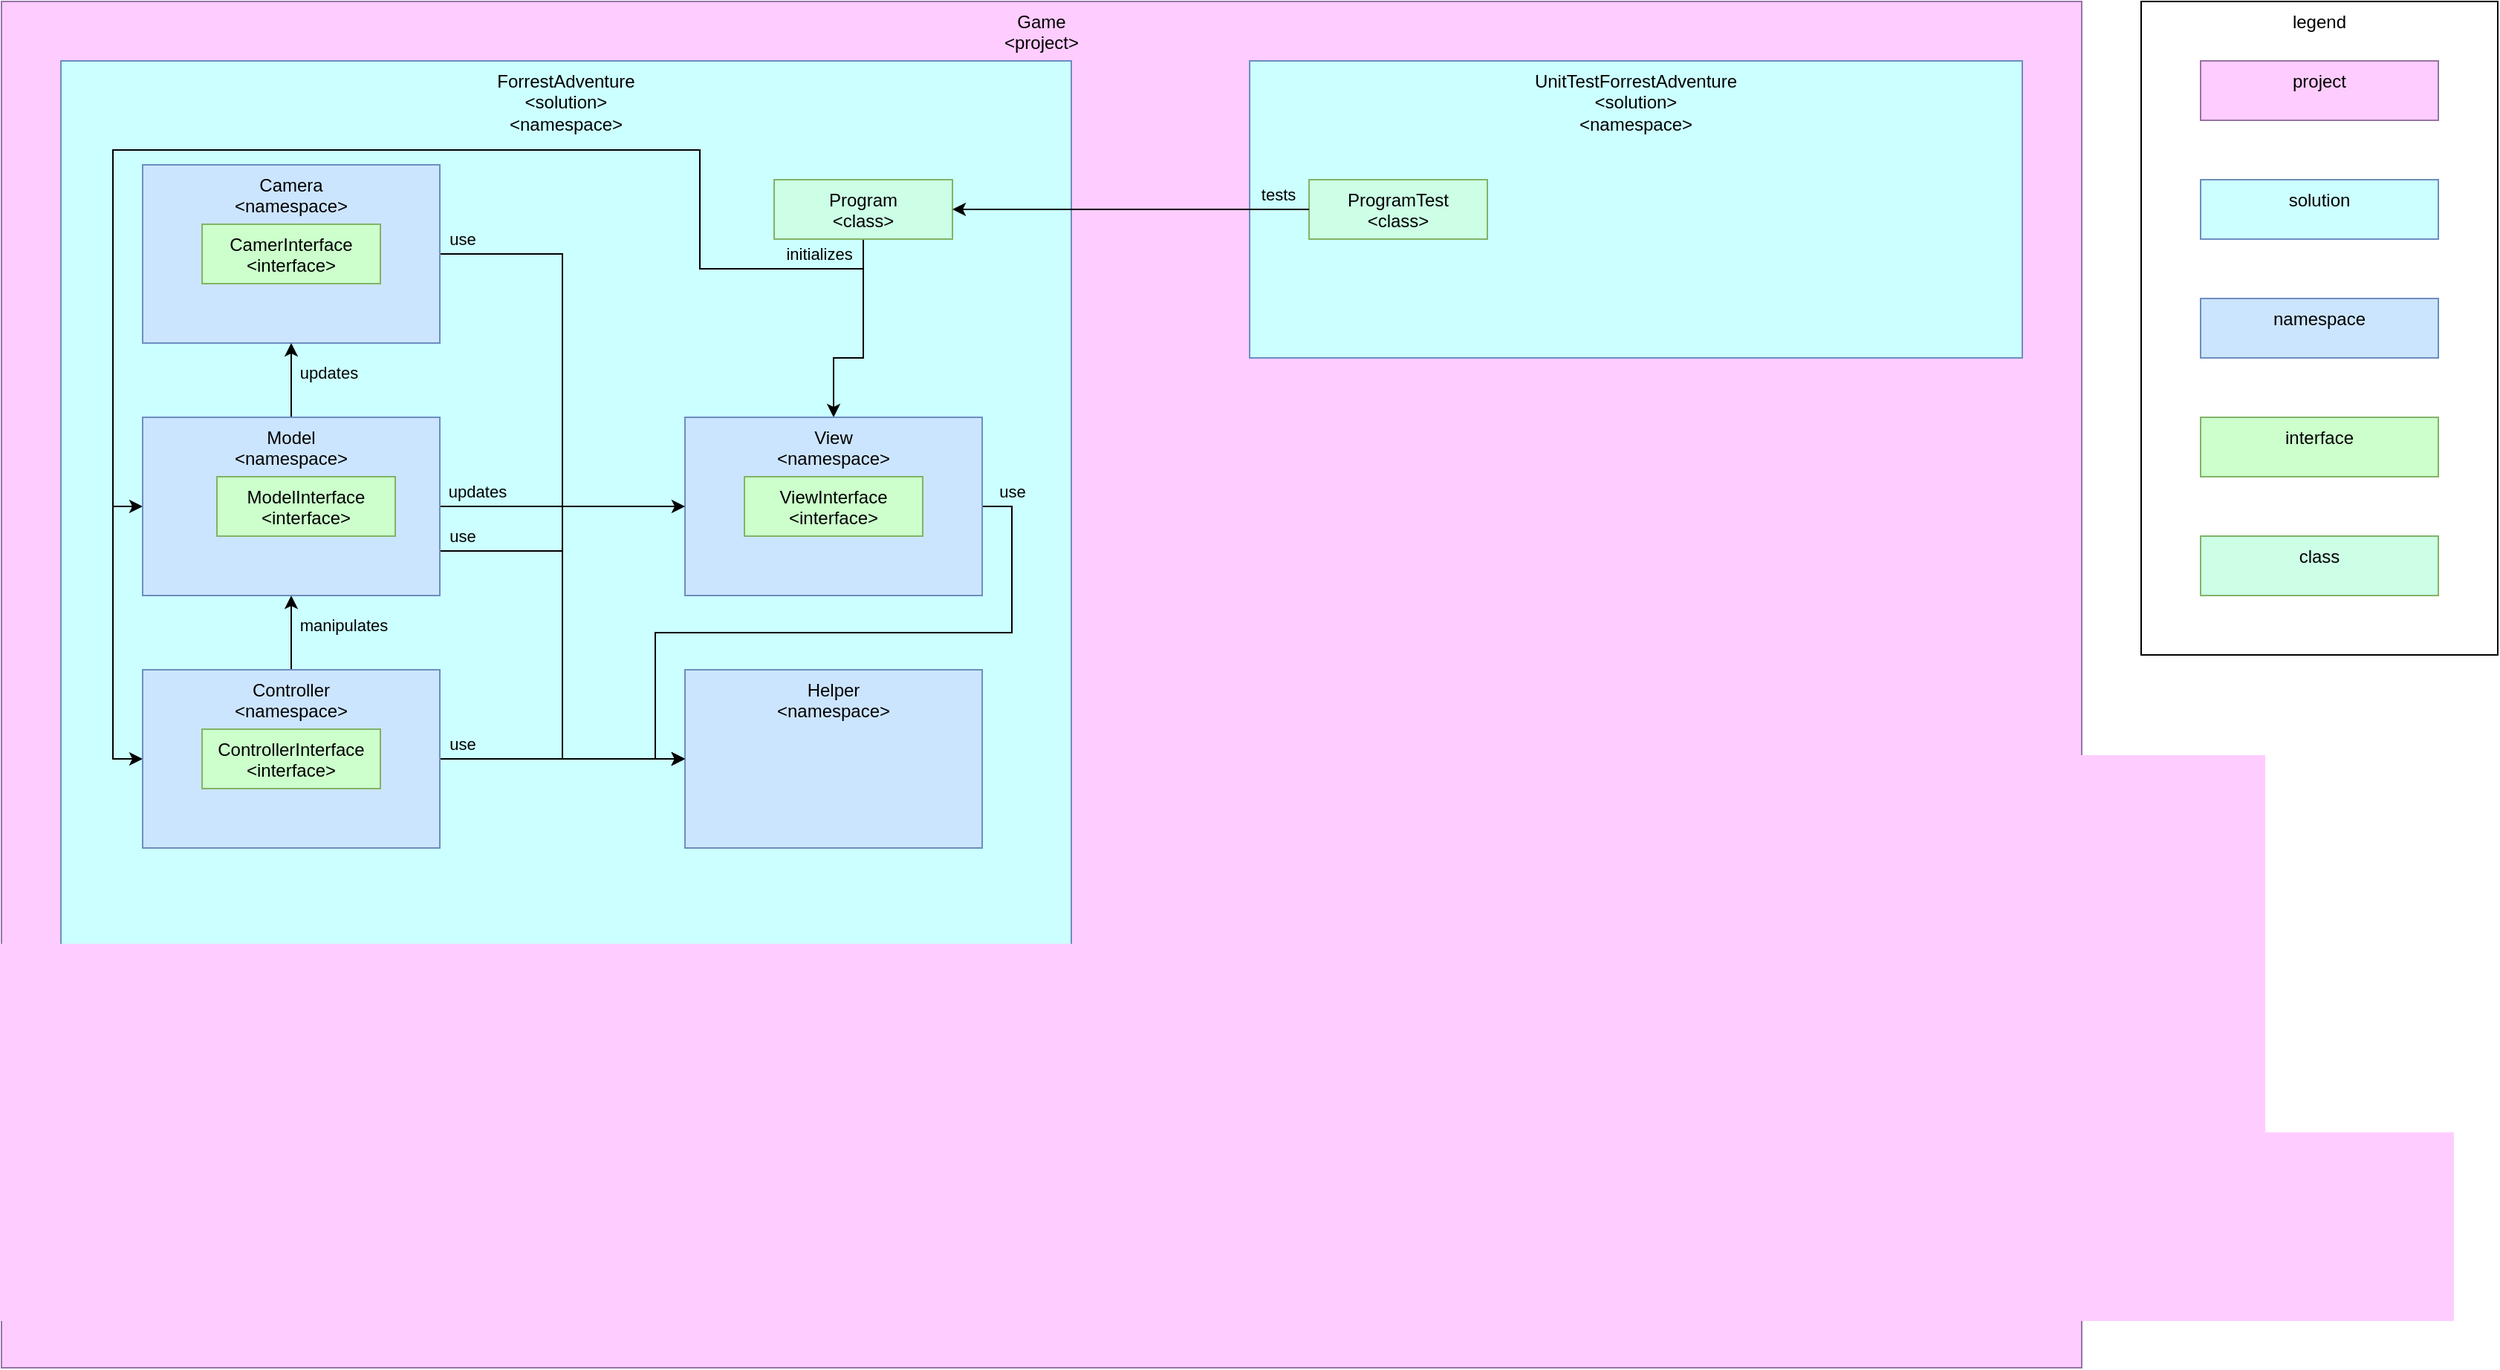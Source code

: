 <mxfile version="13.8.3"><diagram id="ry0e9ykggHrCQ58ED0GF" name="Page-1"><mxGraphModel dx="1360" dy="803" grid="1" gridSize="10" guides="1" tooltips="1" connect="1" arrows="1" fold="1" page="1" pageScale="1" pageWidth="850" pageHeight="1100" math="0" shadow="0"><root><mxCell id="0"/><mxCell id="1" parent="0"/><mxCell id="nSqwgDpaZTtZ4acjSFtO-1" value="Game&lt;br&gt;&lt;div&gt;&amp;lt;project&amp;gt;&lt;/div&gt;" style="rounded=0;whiteSpace=wrap;html=1;align=center;verticalAlign=top;strokeColor=#9673a6;fillColor=#FFCCFF;" vertex="1" parent="1"><mxGeometry x="400" y="480" width="1400" height="920" as="geometry"/></mxCell><mxCell id="nSqwgDpaZTtZ4acjSFtO-2" value="ForrestAdventure&lt;br&gt;&lt;div&gt;&amp;lt;solution&amp;gt;&lt;/div&gt;&lt;div&gt;&amp;lt;namespace&amp;gt;&lt;br&gt;&lt;/div&gt;" style="rounded=0;whiteSpace=wrap;html=1;align=center;verticalAlign=top;strokeColor=#6c8ebf;fillColor=#CCFFFF;" vertex="1" parent="1"><mxGeometry x="440" y="520" width="680" height="840" as="geometry"/></mxCell><mxCell id="nSqwgDpaZTtZ4acjSFtO-3" value="UnitTestForrestAdventure&lt;br&gt;&lt;div&gt;&amp;lt;solution&amp;gt;&lt;/div&gt;&lt;div&gt;&amp;lt;namespace&amp;gt;&lt;br&gt;&lt;/div&gt;" style="rounded=0;whiteSpace=wrap;html=1;align=center;verticalAlign=top;strokeColor=#6c8ebf;fillColor=#CCFFFF;" vertex="1" parent="1"><mxGeometry x="1240" y="520" width="520" height="200" as="geometry"/></mxCell><mxCell id="nSqwgDpaZTtZ4acjSFtO-4" value="use" style="edgeStyle=orthogonalEdgeStyle;rounded=0;orthogonalLoop=1;jettySize=auto;html=1;exitX=1;exitY=0.5;exitDx=0;exitDy=0;entryX=0;entryY=0.5;entryDx=0;entryDy=0;labelBackgroundColor=none;" edge="1" parent="1" source="nSqwgDpaZTtZ4acjSFtO-5" target="nSqwgDpaZTtZ4acjSFtO-13"><mxGeometry x="-0.941" y="10" relative="1" as="geometry"><mxPoint as="offset"/></mxGeometry></mxCell><mxCell id="nSqwgDpaZTtZ4acjSFtO-5" value="Camera&lt;br&gt;&amp;lt;namespace&amp;gt;" style="rounded=0;whiteSpace=wrap;html=1;align=center;verticalAlign=top;strokeColor=#6c8ebf;fillColor=#CCE5FF;" vertex="1" parent="1"><mxGeometry x="495" y="590" width="200" height="120" as="geometry"/></mxCell><mxCell id="nSqwgDpaZTtZ4acjSFtO-6" style="edgeStyle=orthogonalEdgeStyle;rounded=0;orthogonalLoop=1;jettySize=auto;html=1;exitX=0.5;exitY=1;exitDx=0;exitDy=0;labelBackgroundColor=none;" edge="1" parent="1" source="nSqwgDpaZTtZ4acjSFtO-9" target="nSqwgDpaZTtZ4acjSFtO-15"><mxGeometry relative="1" as="geometry"><Array as="points"><mxPoint x="980" y="720"/><mxPoint x="960" y="720"/></Array></mxGeometry></mxCell><mxCell id="nSqwgDpaZTtZ4acjSFtO-7" style="edgeStyle=orthogonalEdgeStyle;rounded=0;orthogonalLoop=1;jettySize=auto;html=1;exitX=0.5;exitY=1;exitDx=0;exitDy=0;entryX=0;entryY=0.5;entryDx=0;entryDy=0;labelBackgroundColor=none;" edge="1" parent="1" source="nSqwgDpaZTtZ4acjSFtO-9" target="nSqwgDpaZTtZ4acjSFtO-19"><mxGeometry relative="1" as="geometry"><Array as="points"><mxPoint x="980" y="660"/><mxPoint x="870" y="660"/><mxPoint x="870" y="580"/><mxPoint x="475" y="580"/><mxPoint x="475" y="820"/></Array></mxGeometry></mxCell><mxCell id="nSqwgDpaZTtZ4acjSFtO-8" value="initializes" style="edgeStyle=orthogonalEdgeStyle;rounded=0;orthogonalLoop=1;jettySize=auto;html=1;exitX=0.5;exitY=1;exitDx=0;exitDy=0;entryX=0;entryY=0.5;entryDx=0;entryDy=0;labelBackgroundColor=none;" edge="1" parent="1" source="nSqwgDpaZTtZ4acjSFtO-9" target="nSqwgDpaZTtZ4acjSFtO-12"><mxGeometry x="-0.903" y="-10" relative="1" as="geometry"><Array as="points"><mxPoint x="980" y="660"/><mxPoint x="870" y="660"/><mxPoint x="870" y="580"/><mxPoint x="475" y="580"/><mxPoint x="475" y="990"/></Array><mxPoint as="offset"/></mxGeometry></mxCell><mxCell id="nSqwgDpaZTtZ4acjSFtO-9" value="&lt;div&gt;Program&lt;/div&gt;&lt;div&gt;&amp;lt;class&amp;gt;&lt;br&gt;&lt;/div&gt;" style="rounded=0;whiteSpace=wrap;html=1;align=center;strokeColor=#82b366;verticalAlign=top;fillColor=#CCFFE6;" vertex="1" parent="1"><mxGeometry x="920" y="600" width="120" height="40" as="geometry"/></mxCell><mxCell id="nSqwgDpaZTtZ4acjSFtO-10" value="manipulates" style="edgeStyle=orthogonalEdgeStyle;rounded=0;orthogonalLoop=1;jettySize=auto;html=1;exitX=0.5;exitY=0;exitDx=0;exitDy=0;entryX=0.5;entryY=1;entryDx=0;entryDy=0;labelBackgroundColor=none;" edge="1" parent="1" source="nSqwgDpaZTtZ4acjSFtO-12" target="nSqwgDpaZTtZ4acjSFtO-19"><mxGeometry x="0.2" y="-35" relative="1" as="geometry"><mxPoint as="offset"/></mxGeometry></mxCell><mxCell id="nSqwgDpaZTtZ4acjSFtO-11" value="use" style="edgeStyle=orthogonalEdgeStyle;rounded=0;orthogonalLoop=1;jettySize=auto;html=1;exitX=1;exitY=0.5;exitDx=0;exitDy=0;entryX=0;entryY=0.5;entryDx=0;entryDy=0;labelBackgroundColor=none;" edge="1" parent="1" source="nSqwgDpaZTtZ4acjSFtO-12" target="nSqwgDpaZTtZ4acjSFtO-13"><mxGeometry x="-0.818" y="10" relative="1" as="geometry"><mxPoint as="offset"/></mxGeometry></mxCell><mxCell id="nSqwgDpaZTtZ4acjSFtO-12" value="Controller&lt;br&gt;&amp;lt;namespace&amp;gt;" style="rounded=0;whiteSpace=wrap;html=1;align=center;verticalAlign=top;strokeColor=#6c8ebf;fillColor=#CCE5FF;" vertex="1" parent="1"><mxGeometry x="495" y="930" width="200" height="120" as="geometry"/></mxCell><mxCell id="nSqwgDpaZTtZ4acjSFtO-13" value="Helper&lt;br&gt;&amp;lt;namespace&amp;gt;" style="rounded=0;whiteSpace=wrap;html=1;align=center;verticalAlign=top;strokeColor=#6c8ebf;fillColor=#CCE5FF;" vertex="1" parent="1"><mxGeometry x="860" y="930" width="200" height="120" as="geometry"/></mxCell><mxCell id="nSqwgDpaZTtZ4acjSFtO-14" value="use" style="edgeStyle=orthogonalEdgeStyle;rounded=0;orthogonalLoop=1;jettySize=auto;html=1;exitX=1;exitY=0.5;exitDx=0;exitDy=0;entryX=0;entryY=0.5;entryDx=0;entryDy=0;labelBackgroundColor=none;" edge="1" parent="1" source="nSqwgDpaZTtZ4acjSFtO-15" target="nSqwgDpaZTtZ4acjSFtO-13"><mxGeometry x="-0.911" y="10" relative="1" as="geometry"><mxPoint x="-10" y="-10" as="offset"/></mxGeometry></mxCell><mxCell id="nSqwgDpaZTtZ4acjSFtO-15" value="View&lt;br&gt;&amp;lt;namespace&amp;gt;" style="rounded=0;whiteSpace=wrap;html=1;align=center;verticalAlign=top;strokeColor=#6c8ebf;fillColor=#CCE5FF;" vertex="1" parent="1"><mxGeometry x="860" y="760" width="200" height="120" as="geometry"/></mxCell><mxCell id="nSqwgDpaZTtZ4acjSFtO-16" value="updates" style="edgeStyle=orthogonalEdgeStyle;rounded=0;orthogonalLoop=1;jettySize=auto;html=1;exitX=1;exitY=0.5;exitDx=0;exitDy=0;entryX=0;entryY=0.5;entryDx=0;entryDy=0;labelBackgroundColor=none;" edge="1" parent="1" source="nSqwgDpaZTtZ4acjSFtO-19" target="nSqwgDpaZTtZ4acjSFtO-15"><mxGeometry x="-0.697" y="10" relative="1" as="geometry"><mxPoint as="offset"/></mxGeometry></mxCell><mxCell id="nSqwgDpaZTtZ4acjSFtO-17" value="updates" style="edgeStyle=orthogonalEdgeStyle;rounded=0;orthogonalLoop=1;jettySize=auto;html=1;exitX=0.5;exitY=0;exitDx=0;exitDy=0;entryX=0.5;entryY=1;entryDx=0;entryDy=0;labelBackgroundColor=none;" edge="1" parent="1" source="nSqwgDpaZTtZ4acjSFtO-19" target="nSqwgDpaZTtZ4acjSFtO-5"><mxGeometry x="0.2" y="-25" relative="1" as="geometry"><mxPoint as="offset"/></mxGeometry></mxCell><mxCell id="nSqwgDpaZTtZ4acjSFtO-18" value="use" style="rounded=0;orthogonalLoop=1;jettySize=auto;html=1;exitX=1;exitY=0.75;exitDx=0;exitDy=0;entryX=0;entryY=0.5;entryDx=0;entryDy=0;labelBackgroundColor=none;edgeStyle=orthogonalEdgeStyle;" edge="1" parent="1" source="nSqwgDpaZTtZ4acjSFtO-19" target="nSqwgDpaZTtZ4acjSFtO-13"><mxGeometry x="-0.902" y="10" relative="1" as="geometry"><mxPoint as="offset"/></mxGeometry></mxCell><mxCell id="nSqwgDpaZTtZ4acjSFtO-19" value="Model&lt;br&gt;&amp;lt;namespace&amp;gt;" style="rounded=0;whiteSpace=wrap;html=1;align=center;verticalAlign=top;strokeColor=#6c8ebf;fillColor=#CCE5FF;" vertex="1" parent="1"><mxGeometry x="495" y="760" width="200" height="120" as="geometry"/></mxCell><mxCell id="nSqwgDpaZTtZ4acjSFtO-20" value="&lt;div&gt;ProgramTest&lt;/div&gt;&lt;div&gt;&amp;lt;class&amp;gt;&lt;br&gt;&lt;/div&gt;" style="rounded=0;whiteSpace=wrap;html=1;align=center;strokeColor=#82b366;verticalAlign=top;fillColor=#CCFFE6;" vertex="1" parent="1"><mxGeometry x="1280" y="600" width="120" height="40" as="geometry"/></mxCell><mxCell id="nSqwgDpaZTtZ4acjSFtO-21" value="legend" style="rounded=0;whiteSpace=wrap;html=1;fillColor=none;align=center;verticalAlign=top;" vertex="1" parent="1"><mxGeometry x="1840" y="480" width="240" height="440" as="geometry"/></mxCell><mxCell id="nSqwgDpaZTtZ4acjSFtO-22" value="project" style="rounded=0;whiteSpace=wrap;html=1;align=center;strokeColor=#9673a6;verticalAlign=top;fillColor=#FFCCFF;" vertex="1" parent="1"><mxGeometry x="1880" y="520" width="160" height="40" as="geometry"/></mxCell><mxCell id="nSqwgDpaZTtZ4acjSFtO-23" value="solution" style="rounded=0;whiteSpace=wrap;html=1;align=center;strokeColor=#6c8ebf;verticalAlign=top;fillColor=#CCFFFF;" vertex="1" parent="1"><mxGeometry x="1880" y="600" width="160" height="40" as="geometry"/></mxCell><mxCell id="nSqwgDpaZTtZ4acjSFtO-24" value="namespace" style="rounded=0;whiteSpace=wrap;html=1;align=center;strokeColor=#6c8ebf;verticalAlign=top;fillColor=#CCE5FF;" vertex="1" parent="1"><mxGeometry x="1880" y="680" width="160" height="40" as="geometry"/></mxCell><mxCell id="nSqwgDpaZTtZ4acjSFtO-25" value="interface" style="rounded=0;whiteSpace=wrap;html=1;align=center;strokeColor=#82b366;fillColor=#CCFFCC;verticalAlign=top;" vertex="1" parent="1"><mxGeometry x="1880" y="760" width="160" height="40" as="geometry"/></mxCell><mxCell id="nSqwgDpaZTtZ4acjSFtO-26" value="class" style="rounded=0;whiteSpace=wrap;html=1;align=center;strokeColor=#82b366;verticalAlign=top;fillColor=#CCFFE6;" vertex="1" parent="1"><mxGeometry x="1880" y="840" width="160" height="40" as="geometry"/></mxCell><mxCell id="nSqwgDpaZTtZ4acjSFtO-27" value="&lt;div&gt;CamerInterface&lt;/div&gt;&lt;div&gt;&amp;lt;interface&amp;gt;&lt;br&gt;&lt;/div&gt;" style="rounded=0;whiteSpace=wrap;html=1;fillColor=#CCFFCC;align=center;strokeColor=#82b366;verticalAlign=top;" vertex="1" parent="1"><mxGeometry x="535" y="630" width="120" height="40" as="geometry"/></mxCell><mxCell id="nSqwgDpaZTtZ4acjSFtO-28" value="&lt;div&gt;ModelInterface&lt;/div&gt;&lt;div&gt;&amp;lt;interface&amp;gt;&lt;br&gt;&lt;/div&gt;" style="rounded=0;whiteSpace=wrap;html=1;fillColor=#CCFFCC;align=center;strokeColor=#82b366;verticalAlign=top;" vertex="1" parent="1"><mxGeometry x="545" y="800" width="120" height="40" as="geometry"/></mxCell><mxCell id="nSqwgDpaZTtZ4acjSFtO-29" value="&lt;div&gt;ViewInterface&lt;/div&gt;&lt;div&gt;&amp;lt;interface&amp;gt;&lt;br&gt;&lt;/div&gt;" style="rounded=0;whiteSpace=wrap;html=1;fillColor=#CCFFCC;align=center;strokeColor=#82b366;verticalAlign=top;" vertex="1" parent="1"><mxGeometry x="900" y="800" width="120" height="40" as="geometry"/></mxCell><mxCell id="nSqwgDpaZTtZ4acjSFtO-30" value="&lt;div&gt;ControllerInterface&lt;/div&gt;&lt;div&gt;&amp;lt;interface&amp;gt;&lt;br&gt;&lt;/div&gt;" style="rounded=0;whiteSpace=wrap;html=1;fillColor=#CCFFCC;align=center;strokeColor=#82b366;verticalAlign=top;" vertex="1" parent="1"><mxGeometry x="535" y="970" width="120" height="40" as="geometry"/></mxCell><mxCell id="nSqwgDpaZTtZ4acjSFtO-32" value="tests" style="edgeStyle=orthogonalEdgeStyle;rounded=0;orthogonalLoop=1;jettySize=auto;html=1;exitX=0;exitY=0.5;exitDx=0;exitDy=0;entryX=1;entryY=0.5;entryDx=0;entryDy=0;labelBackgroundColor=none;labelBorderColor=none;" edge="1" parent="1" source="nSqwgDpaZTtZ4acjSFtO-20" target="nSqwgDpaZTtZ4acjSFtO-9"><mxGeometry x="-0.826" y="-10" relative="1" as="geometry"><mxPoint as="offset"/></mxGeometry></mxCell></root></mxGraphModel></diagram></mxfile>